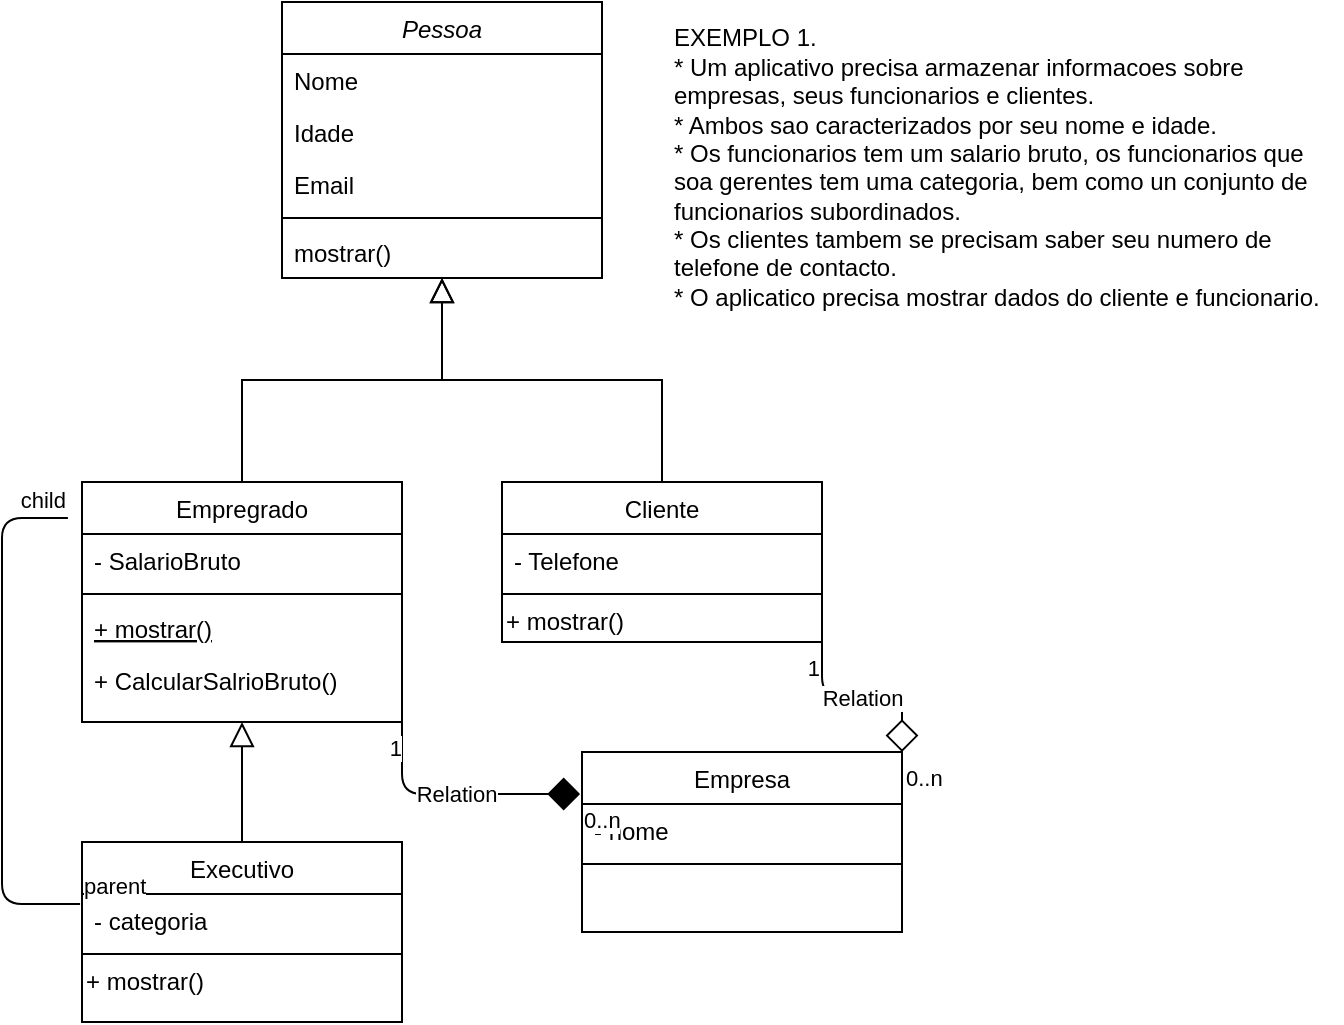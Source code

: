 <mxfile version="13.7.3" type="github">
  <diagram id="C5RBs43oDa-KdzZeNtuy" name="Page-1">
    <mxGraphModel dx="974" dy="532" grid="1" gridSize="10" guides="1" tooltips="1" connect="1" arrows="1" fold="1" page="1" pageScale="1" pageWidth="827" pageHeight="1169" math="0" shadow="0">
      <root>
        <mxCell id="WIyWlLk6GJQsqaUBKTNV-0" />
        <mxCell id="WIyWlLk6GJQsqaUBKTNV-1" parent="WIyWlLk6GJQsqaUBKTNV-0" />
        <mxCell id="zkfFHV4jXpPFQw0GAbJ--0" value="Pessoa" style="swimlane;fontStyle=2;align=center;verticalAlign=top;childLayout=stackLayout;horizontal=1;startSize=26;horizontalStack=0;resizeParent=1;resizeLast=0;collapsible=1;marginBottom=0;rounded=0;shadow=0;strokeWidth=1;" parent="WIyWlLk6GJQsqaUBKTNV-1" vertex="1">
          <mxGeometry x="220" y="120" width="160" height="138" as="geometry">
            <mxRectangle x="230" y="140" width="160" height="26" as="alternateBounds" />
          </mxGeometry>
        </mxCell>
        <mxCell id="zkfFHV4jXpPFQw0GAbJ--1" value="Nome" style="text;align=left;verticalAlign=top;spacingLeft=4;spacingRight=4;overflow=hidden;rotatable=0;points=[[0,0.5],[1,0.5]];portConstraint=eastwest;" parent="zkfFHV4jXpPFQw0GAbJ--0" vertex="1">
          <mxGeometry y="26" width="160" height="26" as="geometry" />
        </mxCell>
        <mxCell id="zkfFHV4jXpPFQw0GAbJ--2" value="Idade" style="text;align=left;verticalAlign=top;spacingLeft=4;spacingRight=4;overflow=hidden;rotatable=0;points=[[0,0.5],[1,0.5]];portConstraint=eastwest;rounded=0;shadow=0;html=0;" parent="zkfFHV4jXpPFQw0GAbJ--0" vertex="1">
          <mxGeometry y="52" width="160" height="26" as="geometry" />
        </mxCell>
        <mxCell id="zkfFHV4jXpPFQw0GAbJ--3" value="Email" style="text;align=left;verticalAlign=top;spacingLeft=4;spacingRight=4;overflow=hidden;rotatable=0;points=[[0,0.5],[1,0.5]];portConstraint=eastwest;rounded=0;shadow=0;html=0;" parent="zkfFHV4jXpPFQw0GAbJ--0" vertex="1">
          <mxGeometry y="78" width="160" height="26" as="geometry" />
        </mxCell>
        <mxCell id="zkfFHV4jXpPFQw0GAbJ--4" value="" style="line;html=1;strokeWidth=1;align=left;verticalAlign=middle;spacingTop=-1;spacingLeft=3;spacingRight=3;rotatable=0;labelPosition=right;points=[];portConstraint=eastwest;" parent="zkfFHV4jXpPFQw0GAbJ--0" vertex="1">
          <mxGeometry y="104" width="160" height="8" as="geometry" />
        </mxCell>
        <mxCell id="zkfFHV4jXpPFQw0GAbJ--5" value="mostrar()" style="text;align=left;verticalAlign=top;spacingLeft=4;spacingRight=4;overflow=hidden;rotatable=0;points=[[0,0.5],[1,0.5]];portConstraint=eastwest;" parent="zkfFHV4jXpPFQw0GAbJ--0" vertex="1">
          <mxGeometry y="112" width="160" height="26" as="geometry" />
        </mxCell>
        <mxCell id="zkfFHV4jXpPFQw0GAbJ--6" value="Empregrado" style="swimlane;fontStyle=0;align=center;verticalAlign=top;childLayout=stackLayout;horizontal=1;startSize=26;horizontalStack=0;resizeParent=1;resizeLast=0;collapsible=1;marginBottom=0;rounded=0;shadow=0;strokeWidth=1;" parent="WIyWlLk6GJQsqaUBKTNV-1" vertex="1">
          <mxGeometry x="120" y="360" width="160" height="120" as="geometry">
            <mxRectangle x="130" y="380" width="160" height="26" as="alternateBounds" />
          </mxGeometry>
        </mxCell>
        <mxCell id="zkfFHV4jXpPFQw0GAbJ--7" value="- SalarioBruto" style="text;align=left;verticalAlign=top;spacingLeft=4;spacingRight=4;overflow=hidden;rotatable=0;points=[[0,0.5],[1,0.5]];portConstraint=eastwest;" parent="zkfFHV4jXpPFQw0GAbJ--6" vertex="1">
          <mxGeometry y="26" width="160" height="26" as="geometry" />
        </mxCell>
        <mxCell id="zkfFHV4jXpPFQw0GAbJ--9" value="" style="line;html=1;strokeWidth=1;align=left;verticalAlign=middle;spacingTop=-1;spacingLeft=3;spacingRight=3;rotatable=0;labelPosition=right;points=[];portConstraint=eastwest;" parent="zkfFHV4jXpPFQw0GAbJ--6" vertex="1">
          <mxGeometry y="52" width="160" height="8" as="geometry" />
        </mxCell>
        <mxCell id="zkfFHV4jXpPFQw0GAbJ--10" value="+ mostrar()" style="text;align=left;verticalAlign=top;spacingLeft=4;spacingRight=4;overflow=hidden;rotatable=0;points=[[0,0.5],[1,0.5]];portConstraint=eastwest;fontStyle=4" parent="zkfFHV4jXpPFQw0GAbJ--6" vertex="1">
          <mxGeometry y="60" width="160" height="26" as="geometry" />
        </mxCell>
        <mxCell id="zkfFHV4jXpPFQw0GAbJ--11" value="+ CalcularSalrioBruto()" style="text;align=left;verticalAlign=top;spacingLeft=4;spacingRight=4;overflow=hidden;rotatable=0;points=[[0,0.5],[1,0.5]];portConstraint=eastwest;" parent="zkfFHV4jXpPFQw0GAbJ--6" vertex="1">
          <mxGeometry y="86" width="160" height="26" as="geometry" />
        </mxCell>
        <mxCell id="zkfFHV4jXpPFQw0GAbJ--12" value="" style="endArrow=block;endSize=10;endFill=0;shadow=0;strokeWidth=1;rounded=0;edgeStyle=elbowEdgeStyle;elbow=vertical;" parent="WIyWlLk6GJQsqaUBKTNV-1" source="zkfFHV4jXpPFQw0GAbJ--6" target="zkfFHV4jXpPFQw0GAbJ--0" edge="1">
          <mxGeometry width="160" relative="1" as="geometry">
            <mxPoint x="200" y="203" as="sourcePoint" />
            <mxPoint x="200" y="203" as="targetPoint" />
          </mxGeometry>
        </mxCell>
        <mxCell id="zkfFHV4jXpPFQw0GAbJ--13" value="Cliente" style="swimlane;fontStyle=0;align=center;verticalAlign=top;childLayout=stackLayout;horizontal=1;startSize=26;horizontalStack=0;resizeParent=1;resizeLast=0;collapsible=1;marginBottom=0;rounded=0;shadow=0;strokeWidth=1;" parent="WIyWlLk6GJQsqaUBKTNV-1" vertex="1">
          <mxGeometry x="330" y="360" width="160" height="80" as="geometry">
            <mxRectangle x="340" y="380" width="170" height="26" as="alternateBounds" />
          </mxGeometry>
        </mxCell>
        <mxCell id="zkfFHV4jXpPFQw0GAbJ--14" value="- Telefone" style="text;align=left;verticalAlign=top;spacingLeft=4;spacingRight=4;overflow=hidden;rotatable=0;points=[[0,0.5],[1,0.5]];portConstraint=eastwest;" parent="zkfFHV4jXpPFQw0GAbJ--13" vertex="1">
          <mxGeometry y="26" width="160" height="26" as="geometry" />
        </mxCell>
        <mxCell id="zkfFHV4jXpPFQw0GAbJ--15" value="" style="line;html=1;strokeWidth=1;align=left;verticalAlign=middle;spacingTop=-1;spacingLeft=3;spacingRight=3;rotatable=0;labelPosition=right;points=[];portConstraint=eastwest;" parent="zkfFHV4jXpPFQw0GAbJ--13" vertex="1">
          <mxGeometry y="52" width="160" height="8" as="geometry" />
        </mxCell>
        <mxCell id="IWSY4BjPluXkttzhDaS3-0" value="+ mostrar()" style="text;html=1;strokeColor=none;fillColor=none;align=left;verticalAlign=middle;whiteSpace=wrap;rounded=0;" vertex="1" parent="zkfFHV4jXpPFQw0GAbJ--13">
          <mxGeometry y="60" width="160" height="20" as="geometry" />
        </mxCell>
        <mxCell id="zkfFHV4jXpPFQw0GAbJ--16" value="" style="endArrow=block;endSize=10;endFill=0;shadow=0;strokeWidth=1;rounded=0;edgeStyle=elbowEdgeStyle;elbow=vertical;" parent="WIyWlLk6GJQsqaUBKTNV-1" source="zkfFHV4jXpPFQw0GAbJ--13" target="zkfFHV4jXpPFQw0GAbJ--0" edge="1">
          <mxGeometry width="160" relative="1" as="geometry">
            <mxPoint x="210" y="373" as="sourcePoint" />
            <mxPoint x="310" y="271" as="targetPoint" />
          </mxGeometry>
        </mxCell>
        <mxCell id="IWSY4BjPluXkttzhDaS3-1" value="Executivo" style="swimlane;fontStyle=0;align=center;verticalAlign=top;childLayout=stackLayout;horizontal=1;startSize=26;horizontalStack=0;resizeParent=1;resizeLast=0;collapsible=1;marginBottom=0;rounded=0;shadow=0;strokeWidth=1;" vertex="1" parent="WIyWlLk6GJQsqaUBKTNV-1">
          <mxGeometry x="120" y="540" width="160" height="90" as="geometry">
            <mxRectangle x="130" y="380" width="160" height="26" as="alternateBounds" />
          </mxGeometry>
        </mxCell>
        <mxCell id="IWSY4BjPluXkttzhDaS3-2" value="- categoria" style="text;align=left;verticalAlign=top;spacingLeft=4;spacingRight=4;overflow=hidden;rotatable=0;points=[[0,0.5],[1,0.5]];portConstraint=eastwest;" vertex="1" parent="IWSY4BjPluXkttzhDaS3-1">
          <mxGeometry y="26" width="160" height="26" as="geometry" />
        </mxCell>
        <mxCell id="IWSY4BjPluXkttzhDaS3-3" value="" style="line;html=1;strokeWidth=1;align=left;verticalAlign=middle;spacingTop=-1;spacingLeft=3;spacingRight=3;rotatable=0;labelPosition=right;points=[];portConstraint=eastwest;" vertex="1" parent="IWSY4BjPluXkttzhDaS3-1">
          <mxGeometry y="52" width="160" height="8" as="geometry" />
        </mxCell>
        <mxCell id="IWSY4BjPluXkttzhDaS3-9" value="+ mostrar()" style="text;html=1;strokeColor=none;fillColor=none;align=left;verticalAlign=middle;whiteSpace=wrap;rounded=0;" vertex="1" parent="IWSY4BjPluXkttzhDaS3-1">
          <mxGeometry y="60" width="160" height="20" as="geometry" />
        </mxCell>
        <mxCell id="IWSY4BjPluXkttzhDaS3-11" value="" style="endArrow=block;endSize=10;endFill=0;shadow=0;strokeWidth=1;rounded=0;edgeStyle=elbowEdgeStyle;elbow=vertical;" edge="1" parent="WIyWlLk6GJQsqaUBKTNV-1" source="IWSY4BjPluXkttzhDaS3-1">
          <mxGeometry width="160" relative="1" as="geometry">
            <mxPoint x="310" y="582" as="sourcePoint" />
            <mxPoint x="200" y="480" as="targetPoint" />
          </mxGeometry>
        </mxCell>
        <mxCell id="IWSY4BjPluXkttzhDaS3-6" value="Empresa" style="swimlane;fontStyle=0;align=center;verticalAlign=top;childLayout=stackLayout;horizontal=1;startSize=26;horizontalStack=0;resizeParent=1;resizeLast=0;collapsible=1;marginBottom=0;rounded=0;shadow=0;strokeWidth=1;" vertex="1" parent="WIyWlLk6GJQsqaUBKTNV-1">
          <mxGeometry x="370" y="495" width="160" height="90" as="geometry">
            <mxRectangle x="130" y="380" width="160" height="26" as="alternateBounds" />
          </mxGeometry>
        </mxCell>
        <mxCell id="IWSY4BjPluXkttzhDaS3-7" value="- nome" style="text;align=left;verticalAlign=top;spacingLeft=4;spacingRight=4;overflow=hidden;rotatable=0;points=[[0,0.5],[1,0.5]];portConstraint=eastwest;" vertex="1" parent="IWSY4BjPluXkttzhDaS3-6">
          <mxGeometry y="26" width="160" height="26" as="geometry" />
        </mxCell>
        <mxCell id="IWSY4BjPluXkttzhDaS3-8" value="" style="line;html=1;strokeWidth=1;align=left;verticalAlign=middle;spacingTop=-1;spacingLeft=3;spacingRight=3;rotatable=0;labelPosition=right;points=[];portConstraint=eastwest;" vertex="1" parent="IWSY4BjPluXkttzhDaS3-6">
          <mxGeometry y="52" width="160" height="8" as="geometry" />
        </mxCell>
        <mxCell id="IWSY4BjPluXkttzhDaS3-13" value="Relation" style="endArrow=none;html=1;endSize=12;startArrow=diamond;startSize=14;startFill=1;edgeStyle=orthogonalEdgeStyle;exitX=-0.006;exitY=-0.192;exitDx=0;exitDy=0;exitPerimeter=0;endFill=0;entryX=1;entryY=1;entryDx=0;entryDy=0;" edge="1" parent="WIyWlLk6GJQsqaUBKTNV-1" source="IWSY4BjPluXkttzhDaS3-7" target="zkfFHV4jXpPFQw0GAbJ--6">
          <mxGeometry relative="1" as="geometry">
            <mxPoint x="310" y="450" as="sourcePoint" />
            <mxPoint x="240" y="490" as="targetPoint" />
          </mxGeometry>
        </mxCell>
        <mxCell id="IWSY4BjPluXkttzhDaS3-14" value="0..n" style="edgeLabel;resizable=0;html=1;align=left;verticalAlign=top;" connectable="0" vertex="1" parent="IWSY4BjPluXkttzhDaS3-13">
          <mxGeometry x="-1" relative="1" as="geometry" />
        </mxCell>
        <mxCell id="IWSY4BjPluXkttzhDaS3-15" value="1" style="edgeLabel;resizable=0;html=1;align=right;verticalAlign=top;" connectable="0" vertex="1" parent="IWSY4BjPluXkttzhDaS3-13">
          <mxGeometry x="1" relative="1" as="geometry" />
        </mxCell>
        <mxCell id="IWSY4BjPluXkttzhDaS3-16" value="Relation" style="endArrow=none;html=1;endSize=12;startArrow=diamond;startSize=14;startFill=0;edgeStyle=orthogonalEdgeStyle;exitX=1;exitY=0;exitDx=0;exitDy=0;endFill=0;entryX=1;entryY=1;entryDx=0;entryDy=0;" edge="1" parent="WIyWlLk6GJQsqaUBKTNV-1" source="IWSY4BjPluXkttzhDaS3-6" target="IWSY4BjPluXkttzhDaS3-0">
          <mxGeometry relative="1" as="geometry">
            <mxPoint x="379.04" y="526.008" as="sourcePoint" />
            <mxPoint x="290" y="490" as="targetPoint" />
          </mxGeometry>
        </mxCell>
        <mxCell id="IWSY4BjPluXkttzhDaS3-17" value="0..n" style="edgeLabel;resizable=0;html=1;align=left;verticalAlign=top;" connectable="0" vertex="1" parent="IWSY4BjPluXkttzhDaS3-16">
          <mxGeometry x="-1" relative="1" as="geometry" />
        </mxCell>
        <mxCell id="IWSY4BjPluXkttzhDaS3-18" value="1" style="edgeLabel;resizable=0;html=1;align=right;verticalAlign=top;" connectable="0" vertex="1" parent="IWSY4BjPluXkttzhDaS3-16">
          <mxGeometry x="1" relative="1" as="geometry" />
        </mxCell>
        <mxCell id="IWSY4BjPluXkttzhDaS3-19" value="" style="endArrow=none;html=1;edgeStyle=orthogonalEdgeStyle;exitX=-0.006;exitY=0.192;exitDx=0;exitDy=0;exitPerimeter=0;entryX=-0.044;entryY=-0.308;entryDx=0;entryDy=0;entryPerimeter=0;" edge="1" parent="WIyWlLk6GJQsqaUBKTNV-1" source="IWSY4BjPluXkttzhDaS3-2" target="zkfFHV4jXpPFQw0GAbJ--7">
          <mxGeometry relative="1" as="geometry">
            <mxPoint x="310" y="450" as="sourcePoint" />
            <mxPoint x="170" y="490" as="targetPoint" />
            <Array as="points">
              <mxPoint x="80" y="571" />
              <mxPoint x="80" y="378" />
            </Array>
          </mxGeometry>
        </mxCell>
        <mxCell id="IWSY4BjPluXkttzhDaS3-20" value="parent" style="edgeLabel;resizable=0;html=1;align=left;verticalAlign=bottom;" connectable="0" vertex="1" parent="IWSY4BjPluXkttzhDaS3-19">
          <mxGeometry x="-1" relative="1" as="geometry" />
        </mxCell>
        <mxCell id="IWSY4BjPluXkttzhDaS3-21" value="child" style="edgeLabel;resizable=0;html=1;align=right;verticalAlign=bottom;" connectable="0" vertex="1" parent="IWSY4BjPluXkttzhDaS3-19">
          <mxGeometry x="1" relative="1" as="geometry" />
        </mxCell>
        <mxCell id="IWSY4BjPluXkttzhDaS3-22" value="EXEMPLO 1.&lt;br&gt;* Um aplicativo precisa armazenar informacoes sobre empresas, seus funcionarios e clientes.&lt;br&gt;* Ambos sao caracterizados por seu nome e idade.&lt;br&gt;* Os funcionarios tem um salario bruto, os funcionarios que soa gerentes tem uma categoria, bem como un conjunto de funcionarios subordinados.&lt;br&gt;* Os clientes tambem se precisam saber seu numero de telefone de contacto.&lt;br&gt;* O aplicatico precisa mostrar dados do cliente e funcionario.&lt;br&gt;&lt;div&gt;&lt;br&gt;&lt;/div&gt;" style="text;html=1;strokeColor=none;fillColor=none;align=left;verticalAlign=middle;whiteSpace=wrap;rounded=0;" vertex="1" parent="WIyWlLk6GJQsqaUBKTNV-1">
          <mxGeometry x="414" y="130" width="336" height="160" as="geometry" />
        </mxCell>
      </root>
    </mxGraphModel>
  </diagram>
</mxfile>
